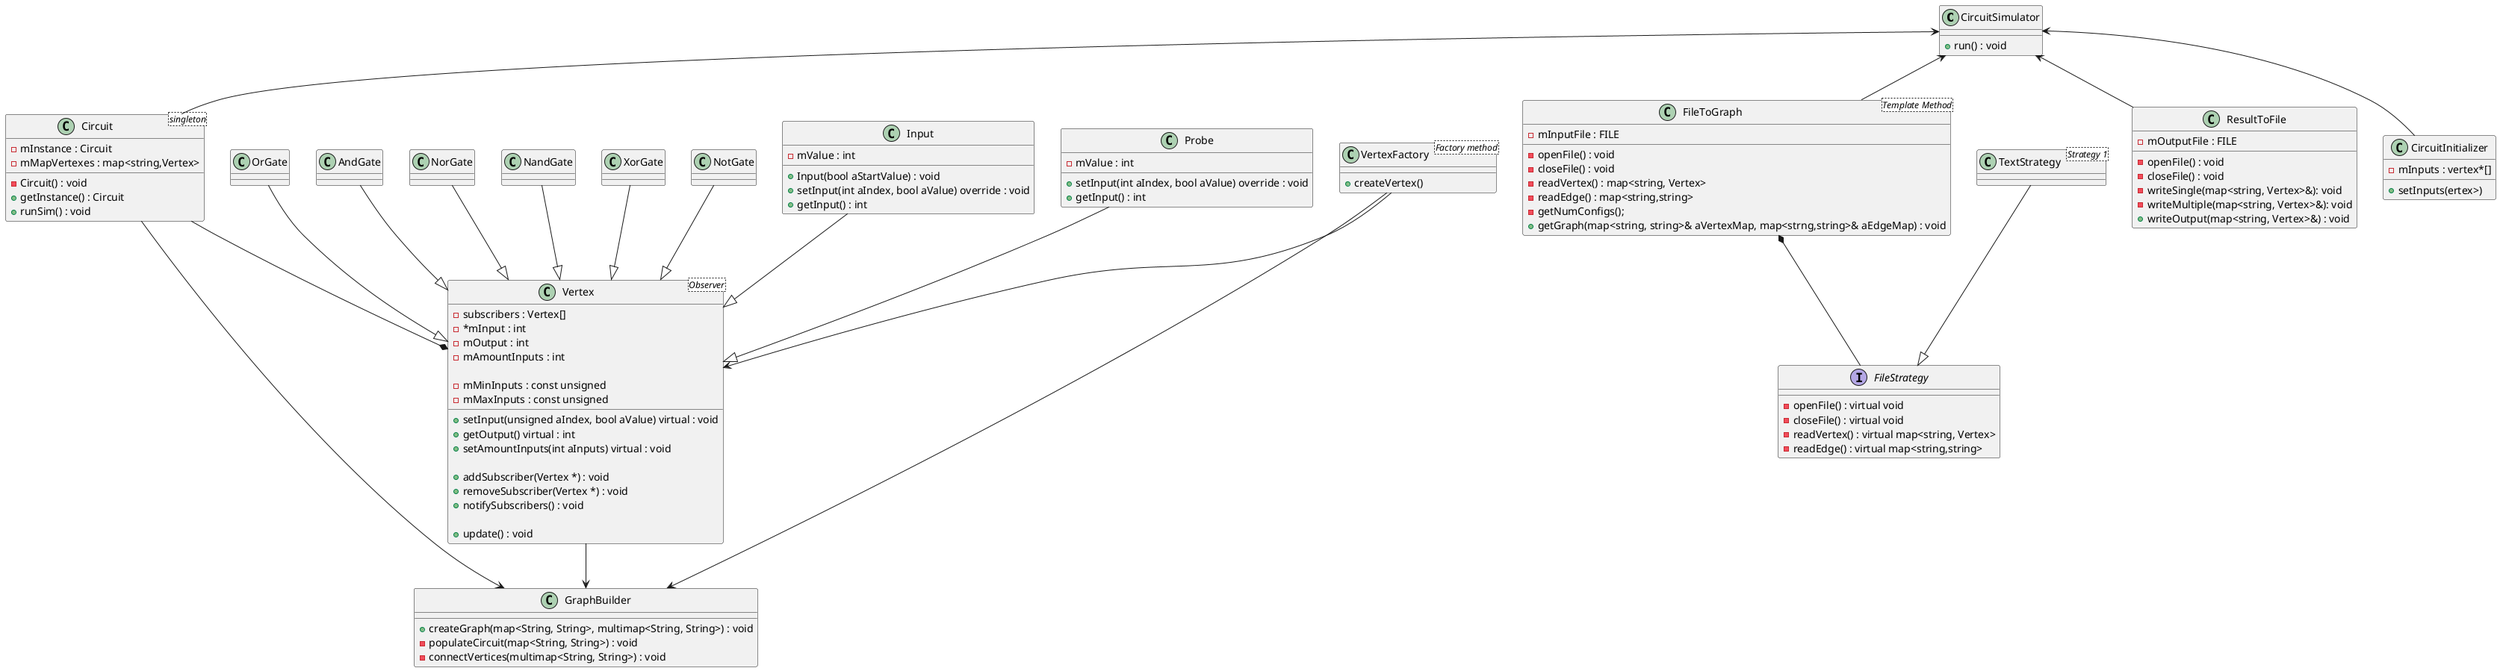 @startuml classdiagram


class CircuitSimulator{
    + run() : void
}

class Circuit <singleton>{
    - mInstance : Circuit
    - mMapVertexes : map<string,Vertex>
    - Circuit() : void
    + getInstance() : Circuit
    + runSim() : void
}

class FileToGraph <Template Method> {
    - mInputFile : FILE

    - openFile() : void
    - closeFile() : void
    - readVertex() : map<string, Vertex>
    - readEdge() : map<string,string>
    - getNumConfigs();
    + getGraph(map<string, string>& aVertexMap, map<strng,string>& aEdgeMap) : void 
    ' vertexMap :first string name of vertex second string type

}

'TODO interface voor verschillende strategies
'TODO check of hierby dependency injection van toepassing is

interface FileStrategy {
    - openFile() : virtual void
    - closeFile() : virtual void
    - readVertex() : virtual map<string, Vertex>
    - readEdge() : virtual map<string,string>
}

class TextStrategy <Strategy 1> {
}

class ResultToFile {
    - mOutputFile : FILE

    - openFile() : void
    - closeFile() : void
    - writeSingle(map<string, Vertex>&): void
    - writeMultiple(map<string, Vertex>&): void
    + writeOutput(map<string, Vertex>&) : void
}

class CircuitInitializer{
    - mInputs : vertex*[]

    + setInputs(ertex>)
}

class OrGate{

}

class AndGate{

}

class NorGate{

}

class NandGate{

}

class XorGate{

}

class NotGate{

}

class Vertex <Observer> {
    + setInput(unsigned aIndex, bool aValue) virtual : void
    + getOutput() virtual : int
    + setAmountInputs(int aInputs) virtual : void

    + addSubscriber(Vertex *) : void
    + removeSubscriber(Vertex *) : void
    + notifySubscribers() : void
    
    + update() : void

    - subscribers : Vertex[]
    - *mInput : int
    - mOutput : int
    - mAmountInputs : int

    - mMinInputs : const unsigned
    - mMaxInputs : const unsigned
}

class Input {
    - mValue : int

    + Input(bool aStartValue) : void
    + setInput(int aIndex, bool aValue) override : void
    + getInput() : int
}

class Probe {
    - mValue : int

    + setInput(int aIndex, bool aValue) override : void
    + getInput() : int
}

class VertexFactory <Factory method> {
    + createVertex()
}

class GraphBuilder {
    ' The createGraph function takes a multimap of two strings, where the first string is the name of a vertex and the seconds string is the type, so for example <"gate1","OR">. It uses these to fill the map in Circuit with <"nameOfVertex",Vertex>
    ' It also takes a multimap of strings, where the first string is the output of one vertex and the second string is the input of another vertex which should be connected. It is a multimap because the IDs are not unique.
    + createGraph(map<String, String>, multimap<String, String>) : void
    ' The populateCircuit function fills the map in Circuit, by inserting the names of the vertices and then creating the Vertex using the factory and also inserting that into the Circuit map
    - populateCircuit(map<String, String>) : void
    - connectVertices(multimap<String, String>) : void
}

VertexFactory --> GraphBuilder
Vertex --> GraphBuilder
Circuit --> GraphBuilder
Circuit --* Vertex
VertexFactory --> Vertex

FileToGraph *-- FileStrategy
TextStrategy --|> FileStrategy

CircuitSimulator <-- FileToGraph
CircuitSimulator <-- ResultToFile
CircuitSimulator <-- Circuit
CircuitSimulator <-- CircuitInitializer

OrGate --|> Vertex
NorGate --|> Vertex
AndGate --|> Vertex
NandGate --|> Vertex
XorGate --|> Vertex
NotGate --|> Vertex

Input --|> Vertex
Probe --|> Vertex

@enduml

